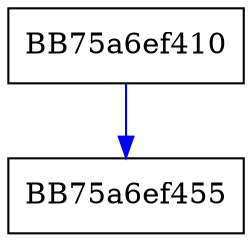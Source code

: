 digraph CreateInstance {
  node [shape="box"];
  graph [splines=ortho];
  BB75a6ef410 -> BB75a6ef455 [color="blue"];
}